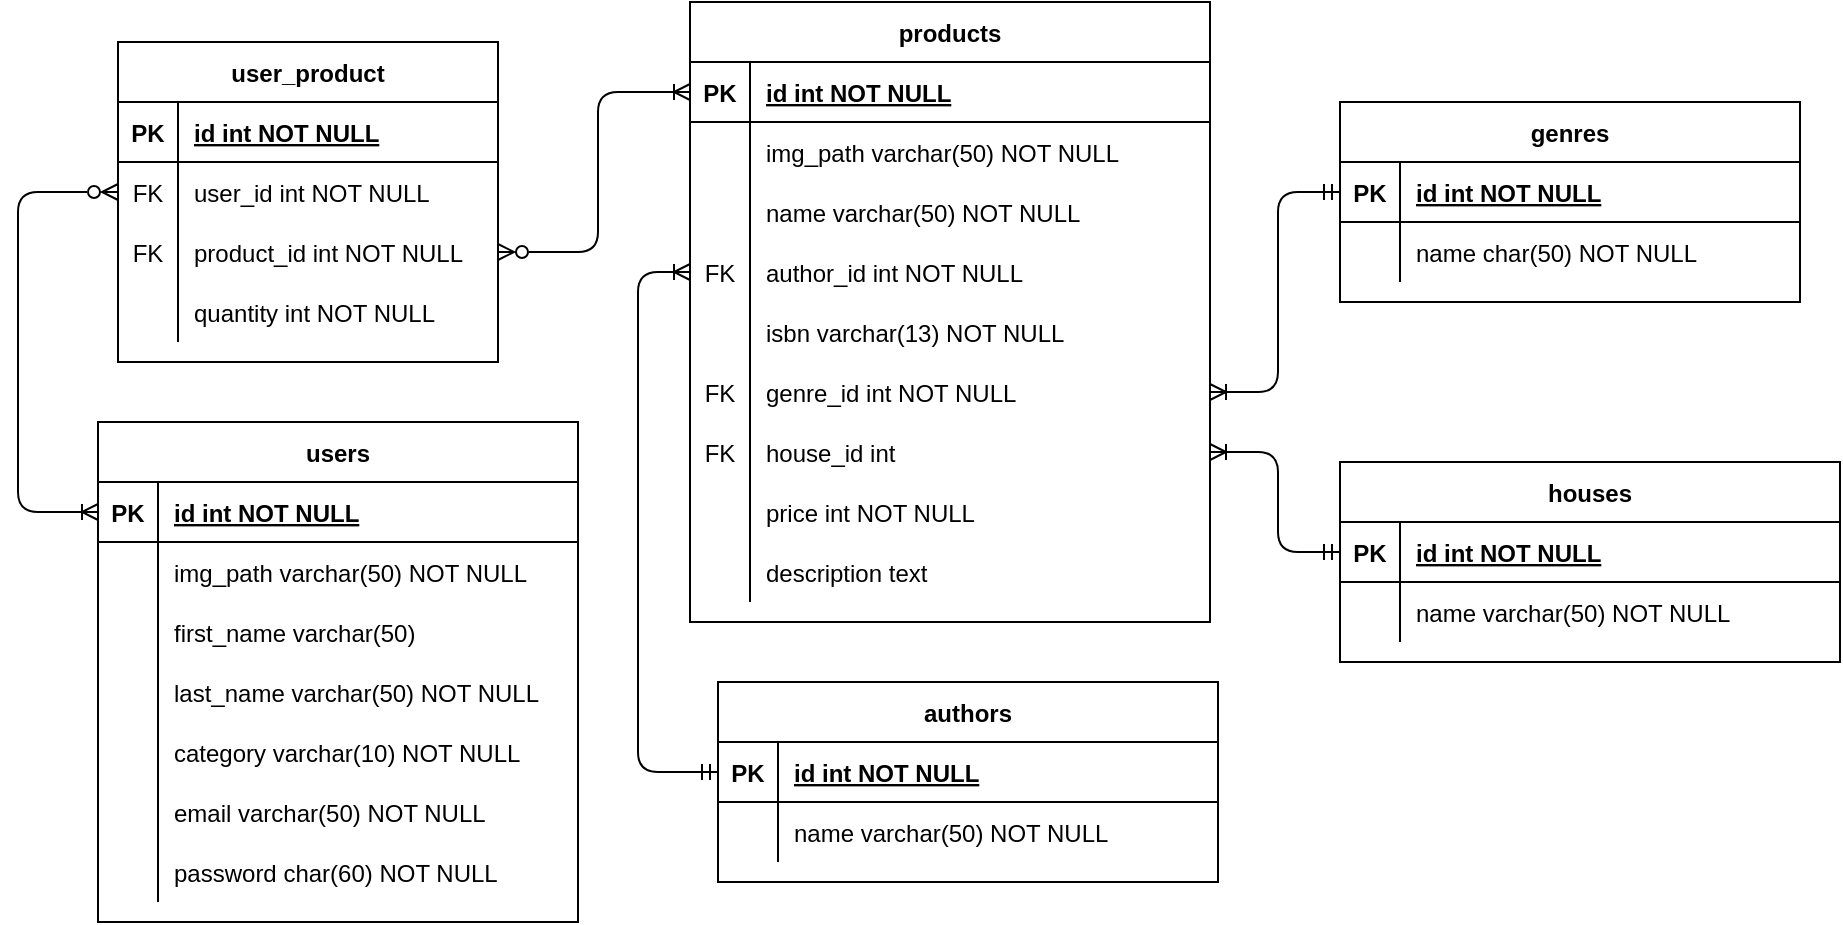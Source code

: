 <mxfile version="16.2.6" type="github">
  <diagram id="R2lEEEUBdFMjLlhIrx00" name="Page-1">
    <mxGraphModel dx="946" dy="-273" grid="1" gridSize="10" guides="1" tooltips="1" connect="1" arrows="1" fold="1" page="1" pageScale="1" pageWidth="1100" pageHeight="850" background="none" math="0" shadow="0" extFonts="Permanent Marker^https://fonts.googleapis.com/css?family=Permanent+Marker">
      <root>
        <mxCell id="0" />
        <mxCell id="1" parent="0" />
        <mxCell id="8YSvI5HDLCldSoKLDmNp-1" value="users" style="shape=table;startSize=30;container=1;collapsible=1;childLayout=tableLayout;fixedRows=1;rowLines=0;fontStyle=1;align=center;resizeLast=1;" parent="1" vertex="1">
          <mxGeometry x="150" y="1290" width="240" height="250" as="geometry" />
        </mxCell>
        <mxCell id="8YSvI5HDLCldSoKLDmNp-2" value="" style="shape=tableRow;horizontal=0;startSize=0;swimlaneHead=0;swimlaneBody=0;fillColor=none;collapsible=0;dropTarget=0;points=[[0,0.5],[1,0.5]];portConstraint=eastwest;top=0;left=0;right=0;bottom=1;" parent="8YSvI5HDLCldSoKLDmNp-1" vertex="1">
          <mxGeometry y="30" width="240" height="30" as="geometry" />
        </mxCell>
        <mxCell id="8YSvI5HDLCldSoKLDmNp-3" value="PK" style="shape=partialRectangle;overflow=hidden;connectable=0;fillColor=none;top=0;left=0;bottom=0;right=0;fontStyle=1;" parent="8YSvI5HDLCldSoKLDmNp-2" vertex="1">
          <mxGeometry width="30" height="30" as="geometry">
            <mxRectangle width="30" height="30" as="alternateBounds" />
          </mxGeometry>
        </mxCell>
        <mxCell id="8YSvI5HDLCldSoKLDmNp-4" value="id int NOT NULL" style="shape=partialRectangle;overflow=hidden;connectable=0;fillColor=none;align=left;top=0;left=0;bottom=0;right=0;spacingLeft=6;fontStyle=5;" parent="8YSvI5HDLCldSoKLDmNp-2" vertex="1">
          <mxGeometry x="30" width="210" height="30" as="geometry">
            <mxRectangle width="210" height="30" as="alternateBounds" />
          </mxGeometry>
        </mxCell>
        <mxCell id="8YSvI5HDLCldSoKLDmNp-5" value="" style="shape=tableRow;horizontal=0;startSize=0;swimlaneHead=0;swimlaneBody=0;fillColor=none;collapsible=0;dropTarget=0;points=[[0,0.5],[1,0.5]];portConstraint=eastwest;top=0;left=0;right=0;bottom=0;" parent="8YSvI5HDLCldSoKLDmNp-1" vertex="1">
          <mxGeometry y="60" width="240" height="30" as="geometry" />
        </mxCell>
        <mxCell id="8YSvI5HDLCldSoKLDmNp-6" value="" style="shape=partialRectangle;overflow=hidden;connectable=0;fillColor=none;top=0;left=0;bottom=0;right=0;" parent="8YSvI5HDLCldSoKLDmNp-5" vertex="1">
          <mxGeometry width="30" height="30" as="geometry">
            <mxRectangle width="30" height="30" as="alternateBounds" />
          </mxGeometry>
        </mxCell>
        <mxCell id="8YSvI5HDLCldSoKLDmNp-7" value="img_path varchar(50) NOT NULL" style="shape=partialRectangle;overflow=hidden;connectable=0;fillColor=none;align=left;top=0;left=0;bottom=0;right=0;spacingLeft=6;" parent="8YSvI5HDLCldSoKLDmNp-5" vertex="1">
          <mxGeometry x="30" width="210" height="30" as="geometry">
            <mxRectangle width="210" height="30" as="alternateBounds" />
          </mxGeometry>
        </mxCell>
        <mxCell id="8YSvI5HDLCldSoKLDmNp-8" value="" style="shape=tableRow;horizontal=0;startSize=0;swimlaneHead=0;swimlaneBody=0;fillColor=none;collapsible=0;dropTarget=0;points=[[0,0.5],[1,0.5]];portConstraint=eastwest;top=0;left=0;right=0;bottom=0;" parent="8YSvI5HDLCldSoKLDmNp-1" vertex="1">
          <mxGeometry y="90" width="240" height="30" as="geometry" />
        </mxCell>
        <mxCell id="8YSvI5HDLCldSoKLDmNp-9" value="" style="shape=partialRectangle;overflow=hidden;connectable=0;fillColor=none;top=0;left=0;bottom=0;right=0;" parent="8YSvI5HDLCldSoKLDmNp-8" vertex="1">
          <mxGeometry width="30" height="30" as="geometry">
            <mxRectangle width="30" height="30" as="alternateBounds" />
          </mxGeometry>
        </mxCell>
        <mxCell id="8YSvI5HDLCldSoKLDmNp-10" value="first_name varchar(50)" style="shape=partialRectangle;overflow=hidden;connectable=0;fillColor=none;align=left;top=0;left=0;bottom=0;right=0;spacingLeft=6;" parent="8YSvI5HDLCldSoKLDmNp-8" vertex="1">
          <mxGeometry x="30" width="210" height="30" as="geometry">
            <mxRectangle width="210" height="30" as="alternateBounds" />
          </mxGeometry>
        </mxCell>
        <mxCell id="8YSvI5HDLCldSoKLDmNp-11" value="" style="shape=tableRow;horizontal=0;startSize=0;swimlaneHead=0;swimlaneBody=0;fillColor=none;collapsible=0;dropTarget=0;points=[[0,0.5],[1,0.5]];portConstraint=eastwest;top=0;left=0;right=0;bottom=0;" parent="8YSvI5HDLCldSoKLDmNp-1" vertex="1">
          <mxGeometry y="120" width="240" height="30" as="geometry" />
        </mxCell>
        <mxCell id="8YSvI5HDLCldSoKLDmNp-12" value="" style="shape=partialRectangle;overflow=hidden;connectable=0;fillColor=none;top=0;left=0;bottom=0;right=0;" parent="8YSvI5HDLCldSoKLDmNp-11" vertex="1">
          <mxGeometry width="30" height="30" as="geometry">
            <mxRectangle width="30" height="30" as="alternateBounds" />
          </mxGeometry>
        </mxCell>
        <mxCell id="8YSvI5HDLCldSoKLDmNp-13" value="last_name varchar(50) NOT NULL" style="shape=partialRectangle;overflow=hidden;connectable=0;fillColor=none;align=left;top=0;left=0;bottom=0;right=0;spacingLeft=6;" parent="8YSvI5HDLCldSoKLDmNp-11" vertex="1">
          <mxGeometry x="30" width="210" height="30" as="geometry">
            <mxRectangle width="210" height="30" as="alternateBounds" />
          </mxGeometry>
        </mxCell>
        <mxCell id="8YSvI5HDLCldSoKLDmNp-14" value="" style="shape=tableRow;horizontal=0;startSize=0;swimlaneHead=0;swimlaneBody=0;fillColor=none;collapsible=0;dropTarget=0;points=[[0,0.5],[1,0.5]];portConstraint=eastwest;top=0;left=0;right=0;bottom=0;" parent="8YSvI5HDLCldSoKLDmNp-1" vertex="1">
          <mxGeometry y="150" width="240" height="30" as="geometry" />
        </mxCell>
        <mxCell id="8YSvI5HDLCldSoKLDmNp-15" value="" style="shape=partialRectangle;overflow=hidden;connectable=0;fillColor=none;top=0;left=0;bottom=0;right=0;" parent="8YSvI5HDLCldSoKLDmNp-14" vertex="1">
          <mxGeometry width="30" height="30" as="geometry">
            <mxRectangle width="30" height="30" as="alternateBounds" />
          </mxGeometry>
        </mxCell>
        <mxCell id="8YSvI5HDLCldSoKLDmNp-16" value="category varchar(10) NOT NULL" style="shape=partialRectangle;overflow=hidden;connectable=0;fillColor=none;align=left;top=0;left=0;bottom=0;right=0;spacingLeft=6;" parent="8YSvI5HDLCldSoKLDmNp-14" vertex="1">
          <mxGeometry x="30" width="210" height="30" as="geometry">
            <mxRectangle width="210" height="30" as="alternateBounds" />
          </mxGeometry>
        </mxCell>
        <mxCell id="8YSvI5HDLCldSoKLDmNp-17" value="" style="shape=tableRow;horizontal=0;startSize=0;swimlaneHead=0;swimlaneBody=0;fillColor=none;collapsible=0;dropTarget=0;points=[[0,0.5],[1,0.5]];portConstraint=eastwest;top=0;left=0;right=0;bottom=0;" parent="8YSvI5HDLCldSoKLDmNp-1" vertex="1">
          <mxGeometry y="180" width="240" height="30" as="geometry" />
        </mxCell>
        <mxCell id="8YSvI5HDLCldSoKLDmNp-18" value="" style="shape=partialRectangle;overflow=hidden;connectable=0;fillColor=none;top=0;left=0;bottom=0;right=0;" parent="8YSvI5HDLCldSoKLDmNp-17" vertex="1">
          <mxGeometry width="30" height="30" as="geometry">
            <mxRectangle width="30" height="30" as="alternateBounds" />
          </mxGeometry>
        </mxCell>
        <mxCell id="8YSvI5HDLCldSoKLDmNp-19" value="email varchar(50) NOT NULL" style="shape=partialRectangle;overflow=hidden;connectable=0;fillColor=none;align=left;top=0;left=0;bottom=0;right=0;spacingLeft=6;" parent="8YSvI5HDLCldSoKLDmNp-17" vertex="1">
          <mxGeometry x="30" width="210" height="30" as="geometry">
            <mxRectangle width="210" height="30" as="alternateBounds" />
          </mxGeometry>
        </mxCell>
        <mxCell id="8YSvI5HDLCldSoKLDmNp-20" value="" style="shape=tableRow;horizontal=0;startSize=0;swimlaneHead=0;swimlaneBody=0;fillColor=none;collapsible=0;dropTarget=0;points=[[0,0.5],[1,0.5]];portConstraint=eastwest;top=0;left=0;right=0;bottom=0;" parent="8YSvI5HDLCldSoKLDmNp-1" vertex="1">
          <mxGeometry y="210" width="240" height="30" as="geometry" />
        </mxCell>
        <mxCell id="8YSvI5HDLCldSoKLDmNp-21" value="" style="shape=partialRectangle;overflow=hidden;connectable=0;fillColor=none;top=0;left=0;bottom=0;right=0;" parent="8YSvI5HDLCldSoKLDmNp-20" vertex="1">
          <mxGeometry width="30" height="30" as="geometry">
            <mxRectangle width="30" height="30" as="alternateBounds" />
          </mxGeometry>
        </mxCell>
        <mxCell id="8YSvI5HDLCldSoKLDmNp-22" value="password char(60) NOT NULL" style="shape=partialRectangle;overflow=hidden;connectable=0;fillColor=none;align=left;top=0;left=0;bottom=0;right=0;spacingLeft=6;" parent="8YSvI5HDLCldSoKLDmNp-20" vertex="1">
          <mxGeometry x="30" width="210" height="30" as="geometry">
            <mxRectangle width="210" height="30" as="alternateBounds" />
          </mxGeometry>
        </mxCell>
        <mxCell id="8YSvI5HDLCldSoKLDmNp-83" value="authors" style="shape=table;startSize=30;container=1;collapsible=1;childLayout=tableLayout;fixedRows=1;rowLines=0;fontStyle=1;align=center;resizeLast=1;" parent="1" vertex="1">
          <mxGeometry x="460" y="1420" width="250" height="100" as="geometry" />
        </mxCell>
        <mxCell id="8YSvI5HDLCldSoKLDmNp-84" value="" style="shape=tableRow;horizontal=0;startSize=0;swimlaneHead=0;swimlaneBody=0;fillColor=none;collapsible=0;dropTarget=0;points=[[0,0.5],[1,0.5]];portConstraint=eastwest;top=0;left=0;right=0;bottom=1;" parent="8YSvI5HDLCldSoKLDmNp-83" vertex="1">
          <mxGeometry y="30" width="250" height="30" as="geometry" />
        </mxCell>
        <mxCell id="8YSvI5HDLCldSoKLDmNp-85" value="PK" style="shape=partialRectangle;overflow=hidden;connectable=0;fillColor=none;top=0;left=0;bottom=0;right=0;fontStyle=1;" parent="8YSvI5HDLCldSoKLDmNp-84" vertex="1">
          <mxGeometry width="30" height="30" as="geometry">
            <mxRectangle width="30" height="30" as="alternateBounds" />
          </mxGeometry>
        </mxCell>
        <mxCell id="8YSvI5HDLCldSoKLDmNp-86" value="id int NOT NULL" style="shape=partialRectangle;overflow=hidden;connectable=0;fillColor=none;align=left;top=0;left=0;bottom=0;right=0;spacingLeft=6;fontStyle=5;" parent="8YSvI5HDLCldSoKLDmNp-84" vertex="1">
          <mxGeometry x="30" width="220" height="30" as="geometry">
            <mxRectangle width="220" height="30" as="alternateBounds" />
          </mxGeometry>
        </mxCell>
        <mxCell id="8YSvI5HDLCldSoKLDmNp-87" value="" style="shape=tableRow;horizontal=0;startSize=0;swimlaneHead=0;swimlaneBody=0;fillColor=none;collapsible=0;dropTarget=0;points=[[0,0.5],[1,0.5]];portConstraint=eastwest;top=0;left=0;right=0;bottom=0;" parent="8YSvI5HDLCldSoKLDmNp-83" vertex="1">
          <mxGeometry y="60" width="250" height="30" as="geometry" />
        </mxCell>
        <mxCell id="8YSvI5HDLCldSoKLDmNp-88" value="" style="shape=partialRectangle;overflow=hidden;connectable=0;fillColor=none;top=0;left=0;bottom=0;right=0;" parent="8YSvI5HDLCldSoKLDmNp-87" vertex="1">
          <mxGeometry width="30" height="30" as="geometry">
            <mxRectangle width="30" height="30" as="alternateBounds" />
          </mxGeometry>
        </mxCell>
        <mxCell id="8YSvI5HDLCldSoKLDmNp-89" value="name varchar(50) NOT NULL" style="shape=partialRectangle;overflow=hidden;connectable=0;fillColor=none;align=left;top=0;left=0;bottom=0;right=0;spacingLeft=6;" parent="8YSvI5HDLCldSoKLDmNp-87" vertex="1">
          <mxGeometry x="30" width="220" height="30" as="geometry">
            <mxRectangle width="220" height="30" as="alternateBounds" />
          </mxGeometry>
        </mxCell>
        <mxCell id="8YSvI5HDLCldSoKLDmNp-90" value="genres" style="shape=table;startSize=30;container=1;collapsible=1;childLayout=tableLayout;fixedRows=1;rowLines=0;fontStyle=1;align=center;resizeLast=1;" parent="1" vertex="1">
          <mxGeometry x="771" y="1130" width="230" height="100" as="geometry" />
        </mxCell>
        <mxCell id="8YSvI5HDLCldSoKLDmNp-91" value="" style="shape=tableRow;horizontal=0;startSize=0;swimlaneHead=0;swimlaneBody=0;fillColor=none;collapsible=0;dropTarget=0;points=[[0,0.5],[1,0.5]];portConstraint=eastwest;top=0;left=0;right=0;bottom=1;" parent="8YSvI5HDLCldSoKLDmNp-90" vertex="1">
          <mxGeometry y="30" width="230" height="30" as="geometry" />
        </mxCell>
        <mxCell id="8YSvI5HDLCldSoKLDmNp-92" value="PK" style="shape=partialRectangle;overflow=hidden;connectable=0;fillColor=none;top=0;left=0;bottom=0;right=0;fontStyle=1;" parent="8YSvI5HDLCldSoKLDmNp-91" vertex="1">
          <mxGeometry width="30" height="30" as="geometry">
            <mxRectangle width="30" height="30" as="alternateBounds" />
          </mxGeometry>
        </mxCell>
        <mxCell id="8YSvI5HDLCldSoKLDmNp-93" value="id int NOT NULL" style="shape=partialRectangle;overflow=hidden;connectable=0;fillColor=none;align=left;top=0;left=0;bottom=0;right=0;spacingLeft=6;fontStyle=5;" parent="8YSvI5HDLCldSoKLDmNp-91" vertex="1">
          <mxGeometry x="30" width="200" height="30" as="geometry">
            <mxRectangle width="200" height="30" as="alternateBounds" />
          </mxGeometry>
        </mxCell>
        <mxCell id="8YSvI5HDLCldSoKLDmNp-94" value="" style="shape=tableRow;horizontal=0;startSize=0;swimlaneHead=0;swimlaneBody=0;fillColor=none;collapsible=0;dropTarget=0;points=[[0,0.5],[1,0.5]];portConstraint=eastwest;top=0;left=0;right=0;bottom=0;" parent="8YSvI5HDLCldSoKLDmNp-90" vertex="1">
          <mxGeometry y="60" width="230" height="30" as="geometry" />
        </mxCell>
        <mxCell id="8YSvI5HDLCldSoKLDmNp-95" value="" style="shape=partialRectangle;overflow=hidden;connectable=0;fillColor=none;top=0;left=0;bottom=0;right=0;" parent="8YSvI5HDLCldSoKLDmNp-94" vertex="1">
          <mxGeometry width="30" height="30" as="geometry">
            <mxRectangle width="30" height="30" as="alternateBounds" />
          </mxGeometry>
        </mxCell>
        <mxCell id="8YSvI5HDLCldSoKLDmNp-96" value="name char(50) NOT NULL" style="shape=partialRectangle;overflow=hidden;connectable=0;fillColor=none;align=left;top=0;left=0;bottom=0;right=0;spacingLeft=6;" parent="8YSvI5HDLCldSoKLDmNp-94" vertex="1">
          <mxGeometry x="30" width="200" height="30" as="geometry">
            <mxRectangle width="200" height="30" as="alternateBounds" />
          </mxGeometry>
        </mxCell>
        <mxCell id="8YSvI5HDLCldSoKLDmNp-104" value="products" style="shape=table;startSize=30;container=1;collapsible=1;childLayout=tableLayout;fixedRows=1;rowLines=0;fontStyle=1;align=center;resizeLast=1;" parent="1" vertex="1">
          <mxGeometry x="446" y="1080" width="260" height="310" as="geometry" />
        </mxCell>
        <mxCell id="8YSvI5HDLCldSoKLDmNp-105" value="" style="shape=tableRow;horizontal=0;startSize=0;swimlaneHead=0;swimlaneBody=0;fillColor=none;collapsible=0;dropTarget=0;points=[[0,0.5],[1,0.5]];portConstraint=eastwest;top=0;left=0;right=0;bottom=1;" parent="8YSvI5HDLCldSoKLDmNp-104" vertex="1">
          <mxGeometry y="30" width="260" height="30" as="geometry" />
        </mxCell>
        <mxCell id="8YSvI5HDLCldSoKLDmNp-106" value="PK" style="shape=partialRectangle;overflow=hidden;connectable=0;fillColor=none;top=0;left=0;bottom=0;right=0;fontStyle=1;" parent="8YSvI5HDLCldSoKLDmNp-105" vertex="1">
          <mxGeometry width="30" height="30" as="geometry">
            <mxRectangle width="30" height="30" as="alternateBounds" />
          </mxGeometry>
        </mxCell>
        <mxCell id="8YSvI5HDLCldSoKLDmNp-107" value="id int NOT NULL " style="shape=partialRectangle;overflow=hidden;connectable=0;fillColor=none;align=left;top=0;left=0;bottom=0;right=0;spacingLeft=6;fontStyle=5;" parent="8YSvI5HDLCldSoKLDmNp-105" vertex="1">
          <mxGeometry x="30" width="230" height="30" as="geometry">
            <mxRectangle width="230" height="30" as="alternateBounds" />
          </mxGeometry>
        </mxCell>
        <mxCell id="8YSvI5HDLCldSoKLDmNp-108" value="" style="shape=tableRow;horizontal=0;startSize=0;swimlaneHead=0;swimlaneBody=0;fillColor=none;collapsible=0;dropTarget=0;points=[[0,0.5],[1,0.5]];portConstraint=eastwest;top=0;left=0;right=0;bottom=0;" parent="8YSvI5HDLCldSoKLDmNp-104" vertex="1">
          <mxGeometry y="60" width="260" height="30" as="geometry" />
        </mxCell>
        <mxCell id="8YSvI5HDLCldSoKLDmNp-109" value="" style="shape=partialRectangle;overflow=hidden;connectable=0;fillColor=none;top=0;left=0;bottom=0;right=0;" parent="8YSvI5HDLCldSoKLDmNp-108" vertex="1">
          <mxGeometry width="30" height="30" as="geometry">
            <mxRectangle width="30" height="30" as="alternateBounds" />
          </mxGeometry>
        </mxCell>
        <mxCell id="8YSvI5HDLCldSoKLDmNp-110" value="img_path varchar(50) NOT NULL" style="shape=partialRectangle;overflow=hidden;connectable=0;fillColor=none;align=left;top=0;left=0;bottom=0;right=0;spacingLeft=6;" parent="8YSvI5HDLCldSoKLDmNp-108" vertex="1">
          <mxGeometry x="30" width="230" height="30" as="geometry">
            <mxRectangle width="230" height="30" as="alternateBounds" />
          </mxGeometry>
        </mxCell>
        <mxCell id="8YSvI5HDLCldSoKLDmNp-111" value="" style="shape=tableRow;horizontal=0;startSize=0;swimlaneHead=0;swimlaneBody=0;fillColor=none;collapsible=0;dropTarget=0;points=[[0,0.5],[1,0.5]];portConstraint=eastwest;top=0;left=0;right=0;bottom=0;" parent="8YSvI5HDLCldSoKLDmNp-104" vertex="1">
          <mxGeometry y="90" width="260" height="30" as="geometry" />
        </mxCell>
        <mxCell id="8YSvI5HDLCldSoKLDmNp-112" value="" style="shape=partialRectangle;overflow=hidden;connectable=0;fillColor=none;top=0;left=0;bottom=0;right=0;" parent="8YSvI5HDLCldSoKLDmNp-111" vertex="1">
          <mxGeometry width="30" height="30" as="geometry">
            <mxRectangle width="30" height="30" as="alternateBounds" />
          </mxGeometry>
        </mxCell>
        <mxCell id="8YSvI5HDLCldSoKLDmNp-113" value="name varchar(50) NOT NULL" style="shape=partialRectangle;overflow=hidden;connectable=0;fillColor=none;align=left;top=0;left=0;bottom=0;right=0;spacingLeft=6;" parent="8YSvI5HDLCldSoKLDmNp-111" vertex="1">
          <mxGeometry x="30" width="230" height="30" as="geometry">
            <mxRectangle width="230" height="30" as="alternateBounds" />
          </mxGeometry>
        </mxCell>
        <mxCell id="8YSvI5HDLCldSoKLDmNp-114" value="" style="shape=tableRow;horizontal=0;startSize=0;swimlaneHead=0;swimlaneBody=0;fillColor=none;collapsible=0;dropTarget=0;points=[[0,0.5],[1,0.5]];portConstraint=eastwest;top=0;left=0;right=0;bottom=0;" parent="8YSvI5HDLCldSoKLDmNp-104" vertex="1">
          <mxGeometry y="120" width="260" height="30" as="geometry" />
        </mxCell>
        <mxCell id="8YSvI5HDLCldSoKLDmNp-115" value="FK" style="shape=partialRectangle;overflow=hidden;connectable=0;fillColor=none;top=0;left=0;bottom=0;right=0;" parent="8YSvI5HDLCldSoKLDmNp-114" vertex="1">
          <mxGeometry width="30" height="30" as="geometry">
            <mxRectangle width="30" height="30" as="alternateBounds" />
          </mxGeometry>
        </mxCell>
        <mxCell id="8YSvI5HDLCldSoKLDmNp-116" value="author_id int NOT NULL" style="shape=partialRectangle;overflow=hidden;connectable=0;fillColor=none;align=left;top=0;left=0;bottom=0;right=0;spacingLeft=6;" parent="8YSvI5HDLCldSoKLDmNp-114" vertex="1">
          <mxGeometry x="30" width="230" height="30" as="geometry">
            <mxRectangle width="230" height="30" as="alternateBounds" />
          </mxGeometry>
        </mxCell>
        <mxCell id="8YSvI5HDLCldSoKLDmNp-117" value="" style="shape=tableRow;horizontal=0;startSize=0;swimlaneHead=0;swimlaneBody=0;fillColor=none;collapsible=0;dropTarget=0;points=[[0,0.5],[1,0.5]];portConstraint=eastwest;top=0;left=0;right=0;bottom=0;" parent="8YSvI5HDLCldSoKLDmNp-104" vertex="1">
          <mxGeometry y="150" width="260" height="30" as="geometry" />
        </mxCell>
        <mxCell id="8YSvI5HDLCldSoKLDmNp-118" value="" style="shape=partialRectangle;overflow=hidden;connectable=0;fillColor=none;top=0;left=0;bottom=0;right=0;" parent="8YSvI5HDLCldSoKLDmNp-117" vertex="1">
          <mxGeometry width="30" height="30" as="geometry">
            <mxRectangle width="30" height="30" as="alternateBounds" />
          </mxGeometry>
        </mxCell>
        <mxCell id="8YSvI5HDLCldSoKLDmNp-119" value="isbn varchar(13) NOT NULL" style="shape=partialRectangle;overflow=hidden;connectable=0;fillColor=none;align=left;top=0;left=0;bottom=0;right=0;spacingLeft=6;" parent="8YSvI5HDLCldSoKLDmNp-117" vertex="1">
          <mxGeometry x="30" width="230" height="30" as="geometry">
            <mxRectangle width="230" height="30" as="alternateBounds" />
          </mxGeometry>
        </mxCell>
        <mxCell id="8YSvI5HDLCldSoKLDmNp-120" value="" style="shape=tableRow;horizontal=0;startSize=0;swimlaneHead=0;swimlaneBody=0;fillColor=none;collapsible=0;dropTarget=0;points=[[0,0.5],[1,0.5]];portConstraint=eastwest;top=0;left=0;right=0;bottom=0;" parent="8YSvI5HDLCldSoKLDmNp-104" vertex="1">
          <mxGeometry y="180" width="260" height="30" as="geometry" />
        </mxCell>
        <mxCell id="8YSvI5HDLCldSoKLDmNp-121" value="FK" style="shape=partialRectangle;overflow=hidden;connectable=0;fillColor=none;top=0;left=0;bottom=0;right=0;" parent="8YSvI5HDLCldSoKLDmNp-120" vertex="1">
          <mxGeometry width="30" height="30" as="geometry">
            <mxRectangle width="30" height="30" as="alternateBounds" />
          </mxGeometry>
        </mxCell>
        <mxCell id="8YSvI5HDLCldSoKLDmNp-122" value="genre_id int NOT NULL" style="shape=partialRectangle;overflow=hidden;connectable=0;fillColor=none;align=left;top=0;left=0;bottom=0;right=0;spacingLeft=6;" parent="8YSvI5HDLCldSoKLDmNp-120" vertex="1">
          <mxGeometry x="30" width="230" height="30" as="geometry">
            <mxRectangle width="230" height="30" as="alternateBounds" />
          </mxGeometry>
        </mxCell>
        <mxCell id="8YSvI5HDLCldSoKLDmNp-160" style="shape=tableRow;horizontal=0;startSize=0;swimlaneHead=0;swimlaneBody=0;fillColor=none;collapsible=0;dropTarget=0;points=[[0,0.5],[1,0.5]];portConstraint=eastwest;top=0;left=0;right=0;bottom=0;" parent="8YSvI5HDLCldSoKLDmNp-104" vertex="1">
          <mxGeometry y="210" width="260" height="30" as="geometry" />
        </mxCell>
        <mxCell id="8YSvI5HDLCldSoKLDmNp-161" value="FK" style="shape=partialRectangle;overflow=hidden;connectable=0;fillColor=none;top=0;left=0;bottom=0;right=0;" parent="8YSvI5HDLCldSoKLDmNp-160" vertex="1">
          <mxGeometry width="30" height="30" as="geometry">
            <mxRectangle width="30" height="30" as="alternateBounds" />
          </mxGeometry>
        </mxCell>
        <mxCell id="8YSvI5HDLCldSoKLDmNp-162" value="house_id int" style="shape=partialRectangle;overflow=hidden;connectable=0;fillColor=none;align=left;top=0;left=0;bottom=0;right=0;spacingLeft=6;" parent="8YSvI5HDLCldSoKLDmNp-160" vertex="1">
          <mxGeometry x="30" width="230" height="30" as="geometry">
            <mxRectangle width="230" height="30" as="alternateBounds" />
          </mxGeometry>
        </mxCell>
        <mxCell id="8YSvI5HDLCldSoKLDmNp-123" value="" style="shape=tableRow;horizontal=0;startSize=0;swimlaneHead=0;swimlaneBody=0;fillColor=none;collapsible=0;dropTarget=0;points=[[0,0.5],[1,0.5]];portConstraint=eastwest;top=0;left=0;right=0;bottom=0;" parent="8YSvI5HDLCldSoKLDmNp-104" vertex="1">
          <mxGeometry y="240" width="260" height="30" as="geometry" />
        </mxCell>
        <mxCell id="8YSvI5HDLCldSoKLDmNp-124" value="" style="shape=partialRectangle;overflow=hidden;connectable=0;fillColor=none;top=0;left=0;bottom=0;right=0;" parent="8YSvI5HDLCldSoKLDmNp-123" vertex="1">
          <mxGeometry width="30" height="30" as="geometry">
            <mxRectangle width="30" height="30" as="alternateBounds" />
          </mxGeometry>
        </mxCell>
        <mxCell id="8YSvI5HDLCldSoKLDmNp-125" value="price int NOT NULL" style="shape=partialRectangle;overflow=hidden;connectable=0;fillColor=none;align=left;top=0;left=0;bottom=0;right=0;spacingLeft=6;" parent="8YSvI5HDLCldSoKLDmNp-123" vertex="1">
          <mxGeometry x="30" width="230" height="30" as="geometry">
            <mxRectangle width="230" height="30" as="alternateBounds" />
          </mxGeometry>
        </mxCell>
        <mxCell id="8YSvI5HDLCldSoKLDmNp-126" value="" style="shape=tableRow;horizontal=0;startSize=0;swimlaneHead=0;swimlaneBody=0;fillColor=none;collapsible=0;dropTarget=0;points=[[0,0.5],[1,0.5]];portConstraint=eastwest;top=0;left=0;right=0;bottom=0;" parent="8YSvI5HDLCldSoKLDmNp-104" vertex="1">
          <mxGeometry y="270" width="260" height="30" as="geometry" />
        </mxCell>
        <mxCell id="8YSvI5HDLCldSoKLDmNp-127" value="" style="shape=partialRectangle;overflow=hidden;connectable=0;fillColor=none;top=0;left=0;bottom=0;right=0;" parent="8YSvI5HDLCldSoKLDmNp-126" vertex="1">
          <mxGeometry width="30" height="30" as="geometry">
            <mxRectangle width="30" height="30" as="alternateBounds" />
          </mxGeometry>
        </mxCell>
        <mxCell id="8YSvI5HDLCldSoKLDmNp-128" value="description text" style="shape=partialRectangle;overflow=hidden;connectable=0;fillColor=none;align=left;top=0;left=0;bottom=0;right=0;spacingLeft=6;" parent="8YSvI5HDLCldSoKLDmNp-126" vertex="1">
          <mxGeometry x="30" width="230" height="30" as="geometry">
            <mxRectangle width="230" height="30" as="alternateBounds" />
          </mxGeometry>
        </mxCell>
        <mxCell id="8YSvI5HDLCldSoKLDmNp-140" value="user_product" style="shape=table;startSize=30;container=1;collapsible=1;childLayout=tableLayout;fixedRows=1;rowLines=0;fontStyle=1;align=center;resizeLast=1;" parent="1" vertex="1">
          <mxGeometry x="160" y="1100" width="190" height="160" as="geometry" />
        </mxCell>
        <mxCell id="8YSvI5HDLCldSoKLDmNp-141" value="" style="shape=tableRow;horizontal=0;startSize=0;swimlaneHead=0;swimlaneBody=0;fillColor=none;collapsible=0;dropTarget=0;points=[[0,0.5],[1,0.5]];portConstraint=eastwest;top=0;left=0;right=0;bottom=1;" parent="8YSvI5HDLCldSoKLDmNp-140" vertex="1">
          <mxGeometry y="30" width="190" height="30" as="geometry" />
        </mxCell>
        <mxCell id="8YSvI5HDLCldSoKLDmNp-142" value="PK" style="shape=partialRectangle;overflow=hidden;connectable=0;fillColor=none;top=0;left=0;bottom=0;right=0;fontStyle=1;" parent="8YSvI5HDLCldSoKLDmNp-141" vertex="1">
          <mxGeometry width="30" height="30" as="geometry">
            <mxRectangle width="30" height="30" as="alternateBounds" />
          </mxGeometry>
        </mxCell>
        <mxCell id="8YSvI5HDLCldSoKLDmNp-143" value="id int NOT NULL " style="shape=partialRectangle;overflow=hidden;connectable=0;fillColor=none;align=left;top=0;left=0;bottom=0;right=0;spacingLeft=6;fontStyle=5;" parent="8YSvI5HDLCldSoKLDmNp-141" vertex="1">
          <mxGeometry x="30" width="160" height="30" as="geometry">
            <mxRectangle width="160" height="30" as="alternateBounds" />
          </mxGeometry>
        </mxCell>
        <mxCell id="8YSvI5HDLCldSoKLDmNp-144" value="" style="shape=tableRow;horizontal=0;startSize=0;swimlaneHead=0;swimlaneBody=0;fillColor=none;collapsible=0;dropTarget=0;points=[[0,0.5],[1,0.5]];portConstraint=eastwest;top=0;left=0;right=0;bottom=0;" parent="8YSvI5HDLCldSoKLDmNp-140" vertex="1">
          <mxGeometry y="60" width="190" height="30" as="geometry" />
        </mxCell>
        <mxCell id="8YSvI5HDLCldSoKLDmNp-145" value="FK" style="shape=partialRectangle;overflow=hidden;connectable=0;fillColor=none;top=0;left=0;bottom=0;right=0;" parent="8YSvI5HDLCldSoKLDmNp-144" vertex="1">
          <mxGeometry width="30" height="30" as="geometry">
            <mxRectangle width="30" height="30" as="alternateBounds" />
          </mxGeometry>
        </mxCell>
        <mxCell id="8YSvI5HDLCldSoKLDmNp-146" value="user_id int NOT NULL" style="shape=partialRectangle;overflow=hidden;connectable=0;fillColor=none;align=left;top=0;left=0;bottom=0;right=0;spacingLeft=6;" parent="8YSvI5HDLCldSoKLDmNp-144" vertex="1">
          <mxGeometry x="30" width="160" height="30" as="geometry">
            <mxRectangle width="160" height="30" as="alternateBounds" />
          </mxGeometry>
        </mxCell>
        <mxCell id="8YSvI5HDLCldSoKLDmNp-147" value="" style="shape=tableRow;horizontal=0;startSize=0;swimlaneHead=0;swimlaneBody=0;fillColor=none;collapsible=0;dropTarget=0;points=[[0,0.5],[1,0.5]];portConstraint=eastwest;top=0;left=0;right=0;bottom=0;" parent="8YSvI5HDLCldSoKLDmNp-140" vertex="1">
          <mxGeometry y="90" width="190" height="30" as="geometry" />
        </mxCell>
        <mxCell id="8YSvI5HDLCldSoKLDmNp-148" value="FK" style="shape=partialRectangle;overflow=hidden;connectable=0;fillColor=none;top=0;left=0;bottom=0;right=0;" parent="8YSvI5HDLCldSoKLDmNp-147" vertex="1">
          <mxGeometry width="30" height="30" as="geometry">
            <mxRectangle width="30" height="30" as="alternateBounds" />
          </mxGeometry>
        </mxCell>
        <mxCell id="8YSvI5HDLCldSoKLDmNp-149" value="product_id int NOT NULL" style="shape=partialRectangle;overflow=hidden;connectable=0;fillColor=none;align=left;top=0;left=0;bottom=0;right=0;spacingLeft=6;" parent="8YSvI5HDLCldSoKLDmNp-147" vertex="1">
          <mxGeometry x="30" width="160" height="30" as="geometry">
            <mxRectangle width="160" height="30" as="alternateBounds" />
          </mxGeometry>
        </mxCell>
        <mxCell id="8YSvI5HDLCldSoKLDmNp-150" value="" style="shape=tableRow;horizontal=0;startSize=0;swimlaneHead=0;swimlaneBody=0;fillColor=none;collapsible=0;dropTarget=0;points=[[0,0.5],[1,0.5]];portConstraint=eastwest;top=0;left=0;right=0;bottom=0;" parent="8YSvI5HDLCldSoKLDmNp-140" vertex="1">
          <mxGeometry y="120" width="190" height="30" as="geometry" />
        </mxCell>
        <mxCell id="8YSvI5HDLCldSoKLDmNp-151" value="" style="shape=partialRectangle;overflow=hidden;connectable=0;fillColor=none;top=0;left=0;bottom=0;right=0;" parent="8YSvI5HDLCldSoKLDmNp-150" vertex="1">
          <mxGeometry width="30" height="30" as="geometry">
            <mxRectangle width="30" height="30" as="alternateBounds" />
          </mxGeometry>
        </mxCell>
        <mxCell id="8YSvI5HDLCldSoKLDmNp-152" value="quantity int NOT NULL" style="shape=partialRectangle;overflow=hidden;connectable=0;fillColor=none;align=left;top=0;left=0;bottom=0;right=0;spacingLeft=6;" parent="8YSvI5HDLCldSoKLDmNp-150" vertex="1">
          <mxGeometry x="30" width="160" height="30" as="geometry">
            <mxRectangle width="160" height="30" as="alternateBounds" />
          </mxGeometry>
        </mxCell>
        <mxCell id="8YSvI5HDLCldSoKLDmNp-153" value="houses" style="shape=table;startSize=30;container=1;collapsible=1;childLayout=tableLayout;fixedRows=1;rowLines=0;fontStyle=1;align=center;resizeLast=1;" parent="1" vertex="1">
          <mxGeometry x="771" y="1310" width="250" height="100" as="geometry" />
        </mxCell>
        <mxCell id="8YSvI5HDLCldSoKLDmNp-154" value="" style="shape=tableRow;horizontal=0;startSize=0;swimlaneHead=0;swimlaneBody=0;fillColor=none;collapsible=0;dropTarget=0;points=[[0,0.5],[1,0.5]];portConstraint=eastwest;top=0;left=0;right=0;bottom=1;" parent="8YSvI5HDLCldSoKLDmNp-153" vertex="1">
          <mxGeometry y="30" width="250" height="30" as="geometry" />
        </mxCell>
        <mxCell id="8YSvI5HDLCldSoKLDmNp-155" value="PK" style="shape=partialRectangle;overflow=hidden;connectable=0;fillColor=none;top=0;left=0;bottom=0;right=0;fontStyle=1;" parent="8YSvI5HDLCldSoKLDmNp-154" vertex="1">
          <mxGeometry width="30" height="30" as="geometry">
            <mxRectangle width="30" height="30" as="alternateBounds" />
          </mxGeometry>
        </mxCell>
        <mxCell id="8YSvI5HDLCldSoKLDmNp-156" value="id int NOT NULL " style="shape=partialRectangle;overflow=hidden;connectable=0;fillColor=none;align=left;top=0;left=0;bottom=0;right=0;spacingLeft=6;fontStyle=5;" parent="8YSvI5HDLCldSoKLDmNp-154" vertex="1">
          <mxGeometry x="30" width="220" height="30" as="geometry">
            <mxRectangle width="220" height="30" as="alternateBounds" />
          </mxGeometry>
        </mxCell>
        <mxCell id="8YSvI5HDLCldSoKLDmNp-157" value="" style="shape=tableRow;horizontal=0;startSize=0;swimlaneHead=0;swimlaneBody=0;fillColor=none;collapsible=0;dropTarget=0;points=[[0,0.5],[1,0.5]];portConstraint=eastwest;top=0;left=0;right=0;bottom=0;" parent="8YSvI5HDLCldSoKLDmNp-153" vertex="1">
          <mxGeometry y="60" width="250" height="30" as="geometry" />
        </mxCell>
        <mxCell id="8YSvI5HDLCldSoKLDmNp-158" value="" style="shape=partialRectangle;overflow=hidden;connectable=0;fillColor=none;top=0;left=0;bottom=0;right=0;" parent="8YSvI5HDLCldSoKLDmNp-157" vertex="1">
          <mxGeometry width="30" height="30" as="geometry">
            <mxRectangle width="30" height="30" as="alternateBounds" />
          </mxGeometry>
        </mxCell>
        <mxCell id="8YSvI5HDLCldSoKLDmNp-159" value="name varchar(50) NOT NULL" style="shape=partialRectangle;overflow=hidden;connectable=0;fillColor=none;align=left;top=0;left=0;bottom=0;right=0;spacingLeft=6;" parent="8YSvI5HDLCldSoKLDmNp-157" vertex="1">
          <mxGeometry x="30" width="220" height="30" as="geometry">
            <mxRectangle width="220" height="30" as="alternateBounds" />
          </mxGeometry>
        </mxCell>
        <mxCell id="8YSvI5HDLCldSoKLDmNp-163" value="" style="edgeStyle=elbowEdgeStyle;fontSize=12;html=1;endArrow=ERoneToMany;startArrow=ERzeroToMany;entryX=0;entryY=0.5;entryDx=0;entryDy=0;strokeColor=default;shadow=0;exitX=0;exitY=0.5;exitDx=0;exitDy=0;rounded=1;startFill=0;" parent="1" source="8YSvI5HDLCldSoKLDmNp-144" target="8YSvI5HDLCldSoKLDmNp-2" edge="1">
          <mxGeometry width="100" height="100" relative="1" as="geometry">
            <mxPoint x="-10" y="1320" as="sourcePoint" />
            <mxPoint x="90" y="1220" as="targetPoint" />
            <Array as="points">
              <mxPoint x="110" y="1260" />
            </Array>
          </mxGeometry>
        </mxCell>
        <mxCell id="8YSvI5HDLCldSoKLDmNp-164" value="" style="edgeStyle=elbowEdgeStyle;fontSize=12;html=1;endArrow=ERoneToMany;startArrow=ERzeroToMany;entryX=0;entryY=0.5;entryDx=0;entryDy=0;strokeColor=default;shadow=0;exitX=1;exitY=0.5;exitDx=0;exitDy=0;rounded=1;startFill=0;" parent="1" source="8YSvI5HDLCldSoKLDmNp-147" target="8YSvI5HDLCldSoKLDmNp-105" edge="1">
          <mxGeometry width="100" height="100" relative="1" as="geometry">
            <mxPoint x="160" y="1175" as="sourcePoint" />
            <mxPoint x="110" y="1365" as="targetPoint" />
            <Array as="points">
              <mxPoint x="400" y="1160" />
              <mxPoint x="80" y="1270" />
            </Array>
          </mxGeometry>
        </mxCell>
        <mxCell id="8YSvI5HDLCldSoKLDmNp-165" value="" style="edgeStyle=elbowEdgeStyle;fontSize=12;html=1;endArrow=ERoneToMany;startArrow=ERmandOne;rounded=1;shadow=0;strokeColor=default;exitX=0;exitY=0.5;exitDx=0;exitDy=0;entryX=0;entryY=0.5;entryDx=0;entryDy=0;" parent="1" source="8YSvI5HDLCldSoKLDmNp-84" target="8YSvI5HDLCldSoKLDmNp-114" edge="1">
          <mxGeometry width="100" height="100" relative="1" as="geometry">
            <mxPoint x="450" y="1410" as="sourcePoint" />
            <mxPoint x="550" y="1310" as="targetPoint" />
            <Array as="points">
              <mxPoint x="420" y="1340" />
            </Array>
          </mxGeometry>
        </mxCell>
        <mxCell id="8YSvI5HDLCldSoKLDmNp-167" value="" style="edgeStyle=elbowEdgeStyle;fontSize=12;html=1;endArrow=ERoneToMany;startArrow=ERmandOne;rounded=1;shadow=0;strokeColor=default;exitX=0;exitY=0.5;exitDx=0;exitDy=0;entryX=1;entryY=0.5;entryDx=0;entryDy=0;" parent="1" source="8YSvI5HDLCldSoKLDmNp-91" target="8YSvI5HDLCldSoKLDmNp-120" edge="1">
          <mxGeometry width="100" height="100" relative="1" as="geometry">
            <mxPoint x="460.0" y="1465" as="sourcePoint" />
            <mxPoint x="455.0" y="1215" as="targetPoint" />
            <Array as="points">
              <mxPoint x="740" y="1220" />
            </Array>
          </mxGeometry>
        </mxCell>
        <mxCell id="8YSvI5HDLCldSoKLDmNp-168" value="" style="edgeStyle=elbowEdgeStyle;fontSize=12;html=1;endArrow=ERoneToMany;startArrow=ERmandOne;rounded=1;shadow=0;strokeColor=default;exitX=0;exitY=0.5;exitDx=0;exitDy=0;entryX=1;entryY=0.5;entryDx=0;entryDy=0;" parent="1" source="8YSvI5HDLCldSoKLDmNp-154" target="8YSvI5HDLCldSoKLDmNp-160" edge="1">
          <mxGeometry width="100" height="100" relative="1" as="geometry">
            <mxPoint x="460.0" y="1465" as="sourcePoint" />
            <mxPoint x="455.0" y="1215" as="targetPoint" />
            <Array as="points">
              <mxPoint x="740" y="1330" />
            </Array>
          </mxGeometry>
        </mxCell>
      </root>
    </mxGraphModel>
  </diagram>
</mxfile>
